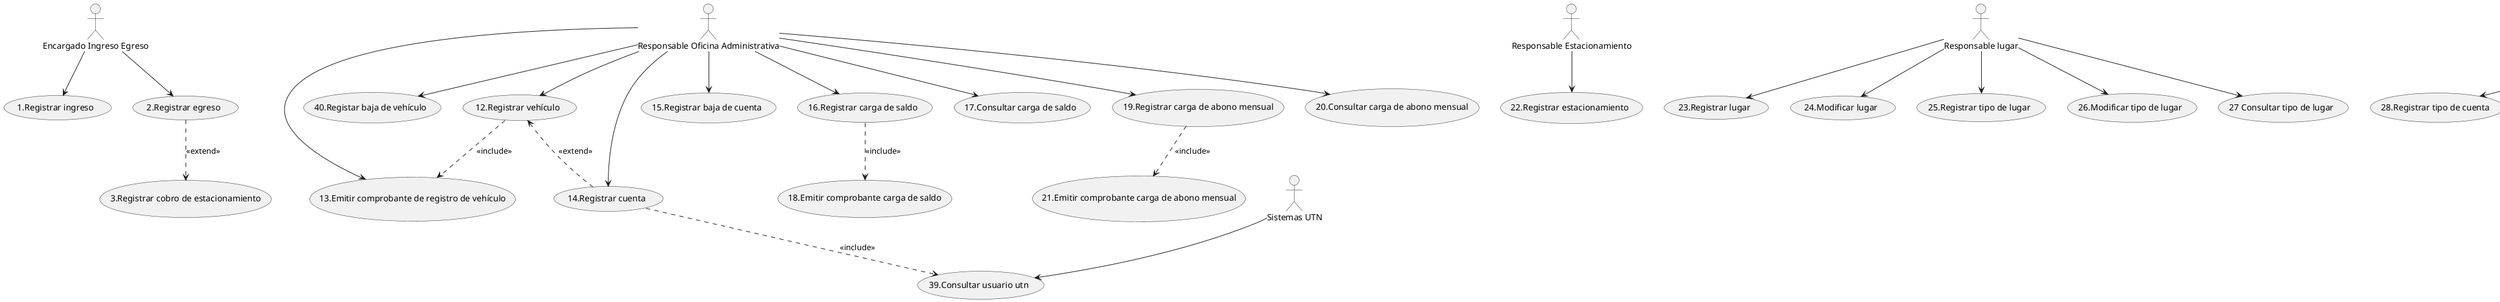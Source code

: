 @startuml tpi

:Encargado Ingreso Egreso: as eie
usecase "1.Registrar ingreso" as u1
usecase "2.Registrar egreso" as u2
usecase "3.Registrar cobro de estacionamiento" as u3

:Responsable Oficina Administrativa: as roa 
usecase "12.Registrar vehículo" as u12
usecase "40.Registar baja de vehículo" as u40
usecase "13.Emitir comprobante de registro de vehículo" as u13 
usecase "14.Registrar cuenta" as u14
usecase "15.Registrar baja de cuenta" as u15
usecase "16.Registrar carga de saldo" as u16
usecase "17.Consultar carga de saldo" as u17
usecase "18.Emitir comprobante carga de saldo" as u18 
usecase "19.Registrar carga de abono mensual" as u19
usecase "20.Consultar carga de abono mensual" as u20
usecase "21.Emitir comprobante carga de abono mensual" as u21

:Sistemas UTN: as s 
usecase "39.Consultar usuario utn" as u39

:Responsable Estacionamiento: as re
usecase "22.Registrar estacionamiento" as u22

:Responsable lugar: as rl 
usecase "23.Registrar lugar" as u23
usecase "24.Modificar lugar" as u24
usecase "25.Registrar tipo de lugar" as u25
usecase "26.Modificar tipo de lugar" as u26
usecase "27 Consultar tipo de lugar" as u27

:Responsable cuenta: as rc
usecase "28.Registrar tipo de cuenta" as u28
usecase "29.Consultar tipo de cuenta" as u29
usecase "30.Modificar tipo de cuenta" as u30
usecase "31.Modificar cuenta" as u31
usecase "32.Consultar cuenta" as u32

:Responsable tarifa: as rt
usecase "33 Registrar tarifa" as u33
usecase "34.Modificar datos de tarifa" as u34
usecase "35.Consultar datos tarifa" as u35

:Responsable tipo usuario: as rtu
usecase "36.Registrar tipo de usuario" as u36
usecase "37.Modificar tipo de usuario" as u37

eie --> u1
eie --> u2
u2 ..> u3:<<extend>> 
'consultar extensión


roa --> u12
roa --> u13
roa --> u14
roa --> u15
roa --> u16
roa --> u17
roa --> u40

u16 ..> u18:<<include>>

roa --> u19
roa --> u20
u19 ..> u21:<<include>>

u12 ..> u13:<<include>>

re --> u22

rl --> u23
rl --> u24
rl --> u25
rl --> u26
rl --> u27

rc --> u28
rc --> u29
rc --> u30
rc --> u31
rc --> u32

rt --> u33
rt --> u34
rt --> u35

rtu --> u36
rtu --> u37

s --> u39 
u14 ..> u39:<<include>>
u12 <.. u14:<<extend>>


@enduml
